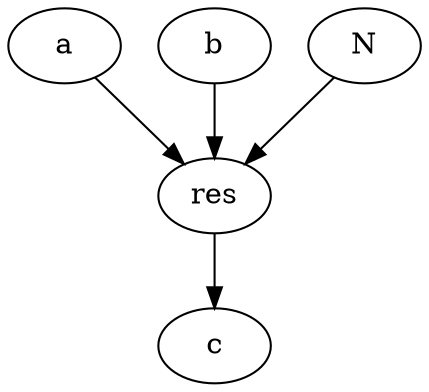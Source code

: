strict digraph "" {
	a	 [complexity=46,
		importance=24.0322646232,
		rank=0.522440535286];
	res	 [complexity=2,
		importance=0.612903395427,
		rank=0.306451697713];
	a -> res;
	c	 [complexity=0,
		importance=0.290323060253,
		rank=0.0];
	res -> c;
	b	 [complexity=46,
		importance=24.0322646232,
		rank=0.522440535286];
	b -> res;
	N	 [complexity=22,
		importance=41.8064630905,
		rank=1.90029377684];
	N -> res;
}
